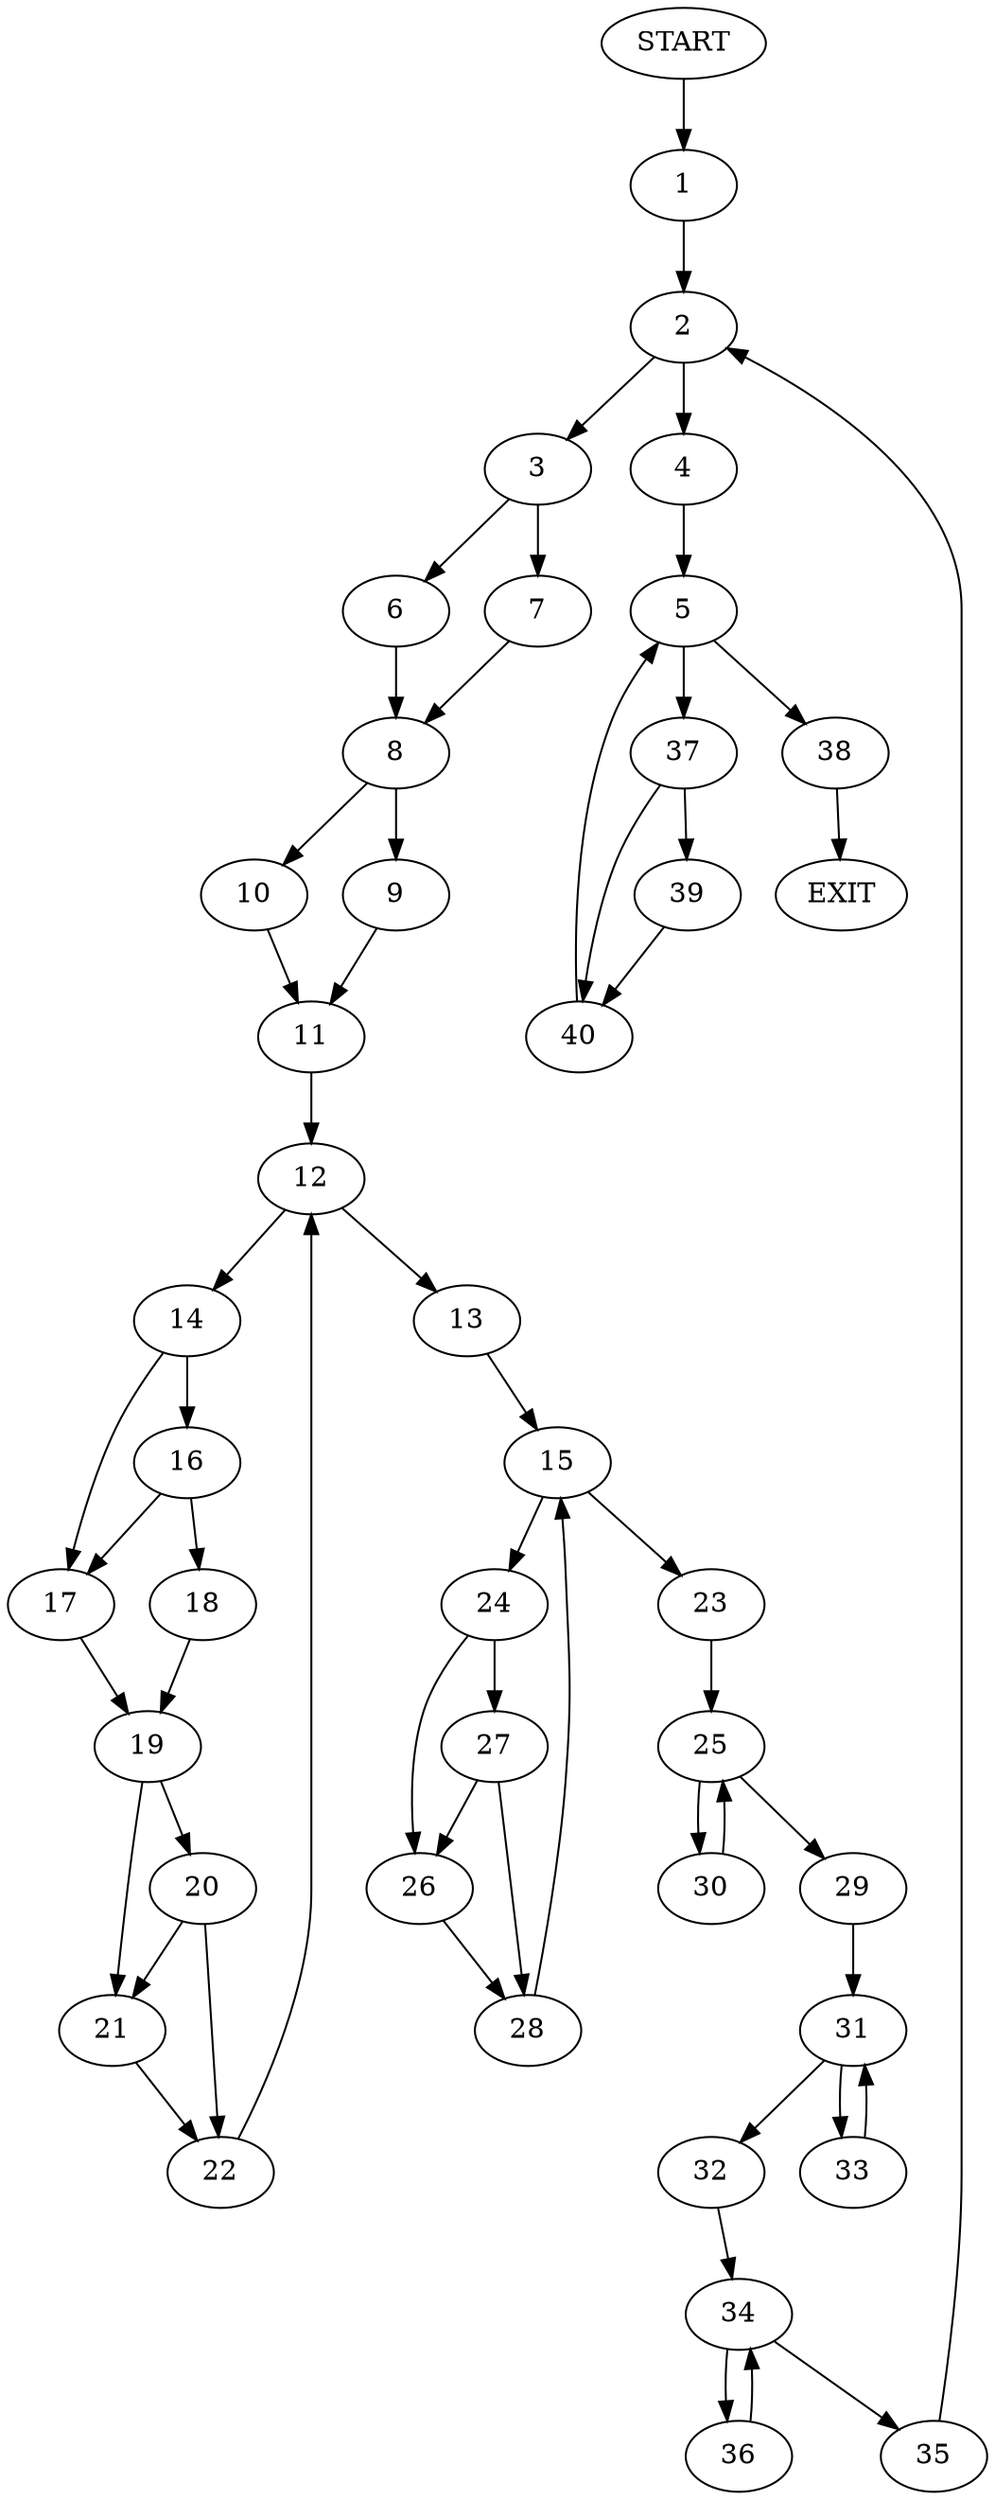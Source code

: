 digraph {
0 [label="START"]
41 [label="EXIT"]
0 -> 1
1 -> 2
2 -> 3
2 -> 4
4 -> 5
3 -> 6
3 -> 7
7 -> 8
6 -> 8
8 -> 9
8 -> 10
9 -> 11
10 -> 11
11 -> 12
12 -> 13
12 -> 14
13 -> 15
14 -> 16
14 -> 17
16 -> 18
16 -> 17
17 -> 19
18 -> 19
19 -> 20
19 -> 21
21 -> 22
20 -> 21
20 -> 22
22 -> 12
15 -> 23
15 -> 24
23 -> 25
24 -> 26
24 -> 27
27 -> 26
27 -> 28
26 -> 28
28 -> 15
25 -> 29
25 -> 30
30 -> 25
29 -> 31
31 -> 32
31 -> 33
32 -> 34
33 -> 31
34 -> 35
34 -> 36
35 -> 2
36 -> 34
5 -> 37
5 -> 38
37 -> 39
37 -> 40
38 -> 41
39 -> 40
40 -> 5
}

